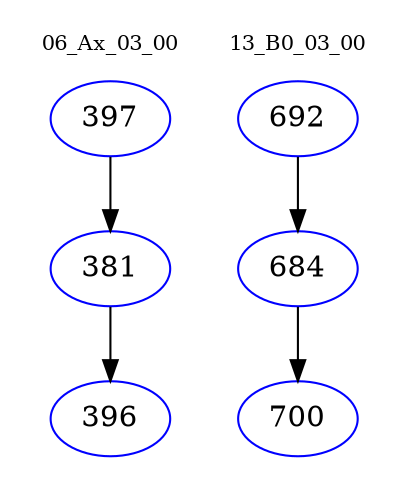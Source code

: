 digraph{
subgraph cluster_0 {
color = white
label = "06_Ax_03_00";
fontsize=10;
T0_397 [label="397", color="blue"]
T0_397 -> T0_381 [color="black"]
T0_381 [label="381", color="blue"]
T0_381 -> T0_396 [color="black"]
T0_396 [label="396", color="blue"]
}
subgraph cluster_1 {
color = white
label = "13_B0_03_00";
fontsize=10;
T1_692 [label="692", color="blue"]
T1_692 -> T1_684 [color="black"]
T1_684 [label="684", color="blue"]
T1_684 -> T1_700 [color="black"]
T1_700 [label="700", color="blue"]
}
}
